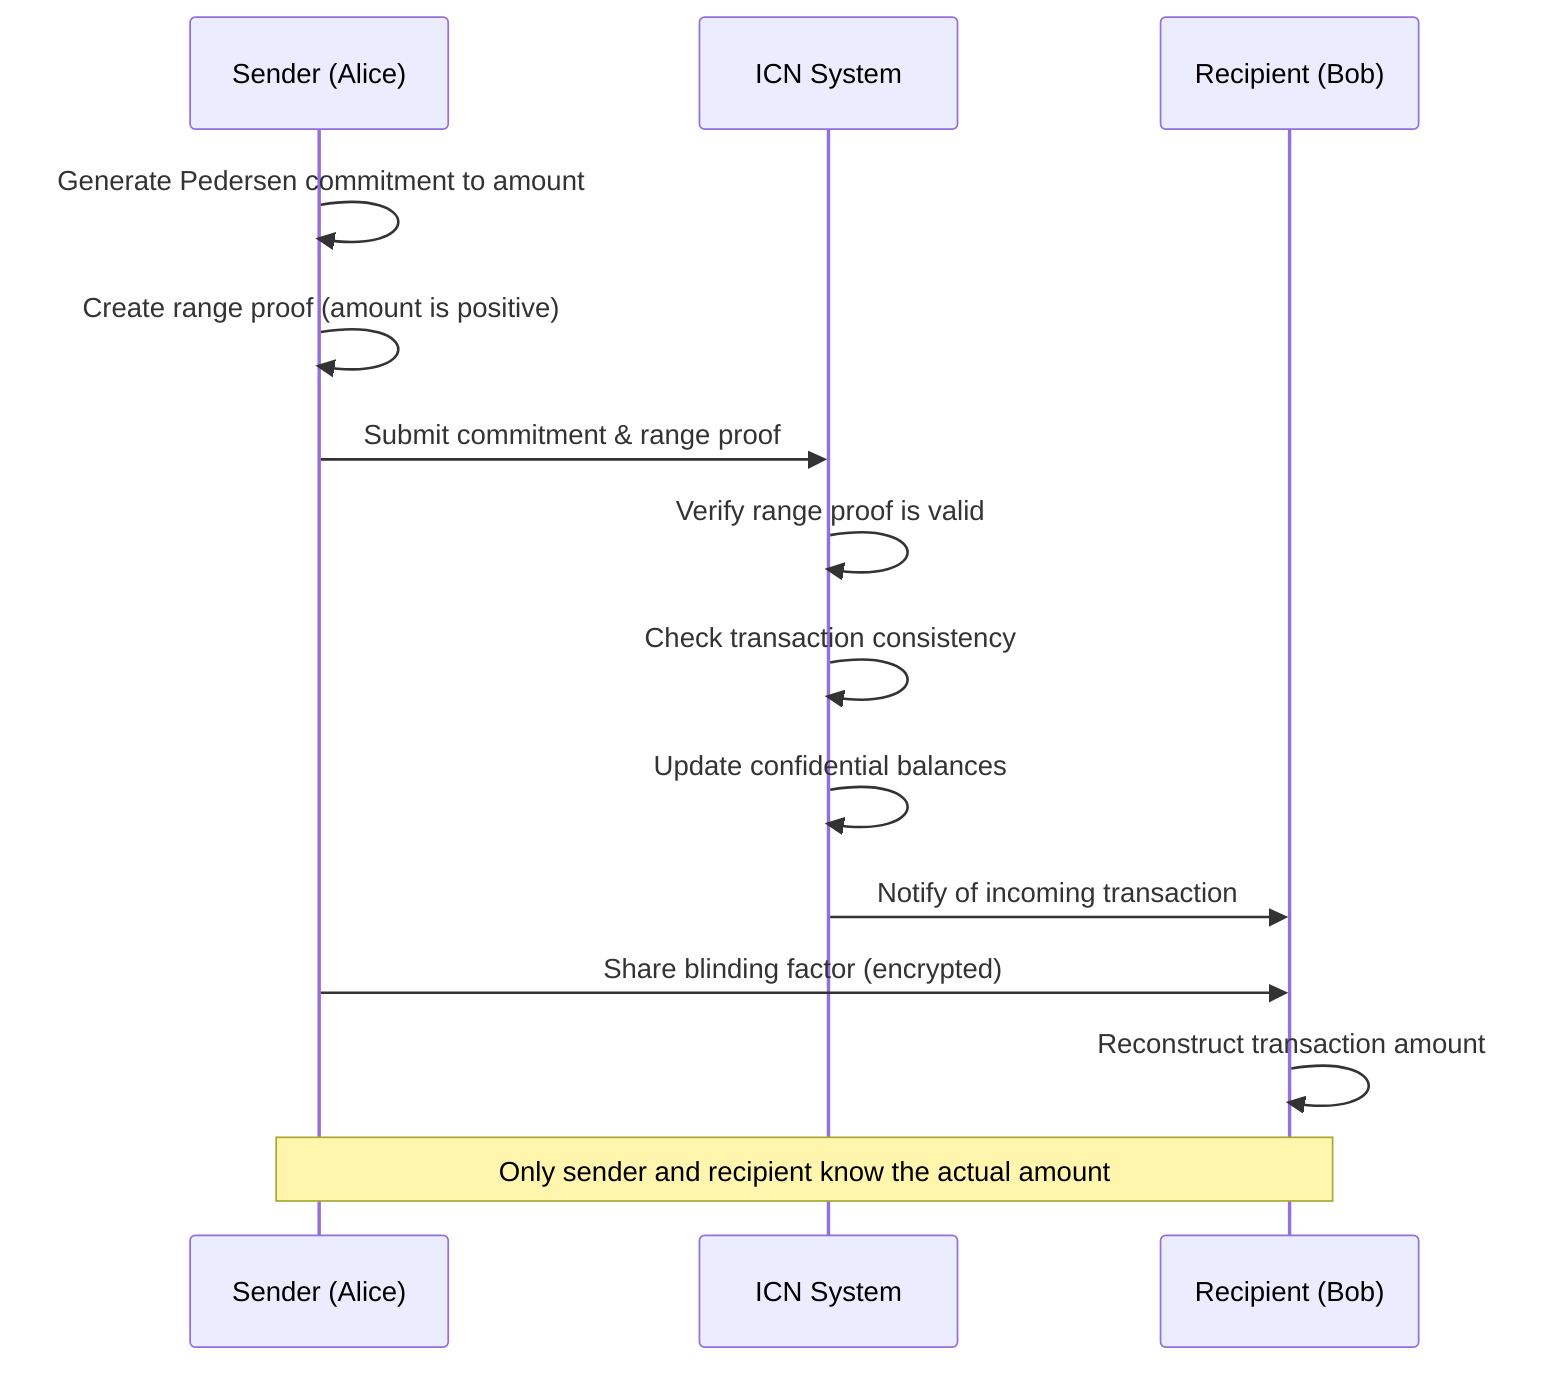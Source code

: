 sequenceDiagram
    participant Alice as Sender (Alice)
    participant System as ICN System
    participant Bob as Recipient (Bob)
    
    Alice->>Alice: Generate Pedersen commitment to amount
    Alice->>Alice: Create range proof (amount is positive)
    Alice->>System: Submit commitment & range proof
    
    System->>System: Verify range proof is valid
    System->>System: Check transaction consistency
    System->>System: Update confidential balances
    
    System->>Bob: Notify of incoming transaction
    
    Alice->>Bob: Share blinding factor (encrypted)
    Bob->>Bob: Reconstruct transaction amount
    
    Note over Alice,Bob: Only sender and recipient know the actual amount